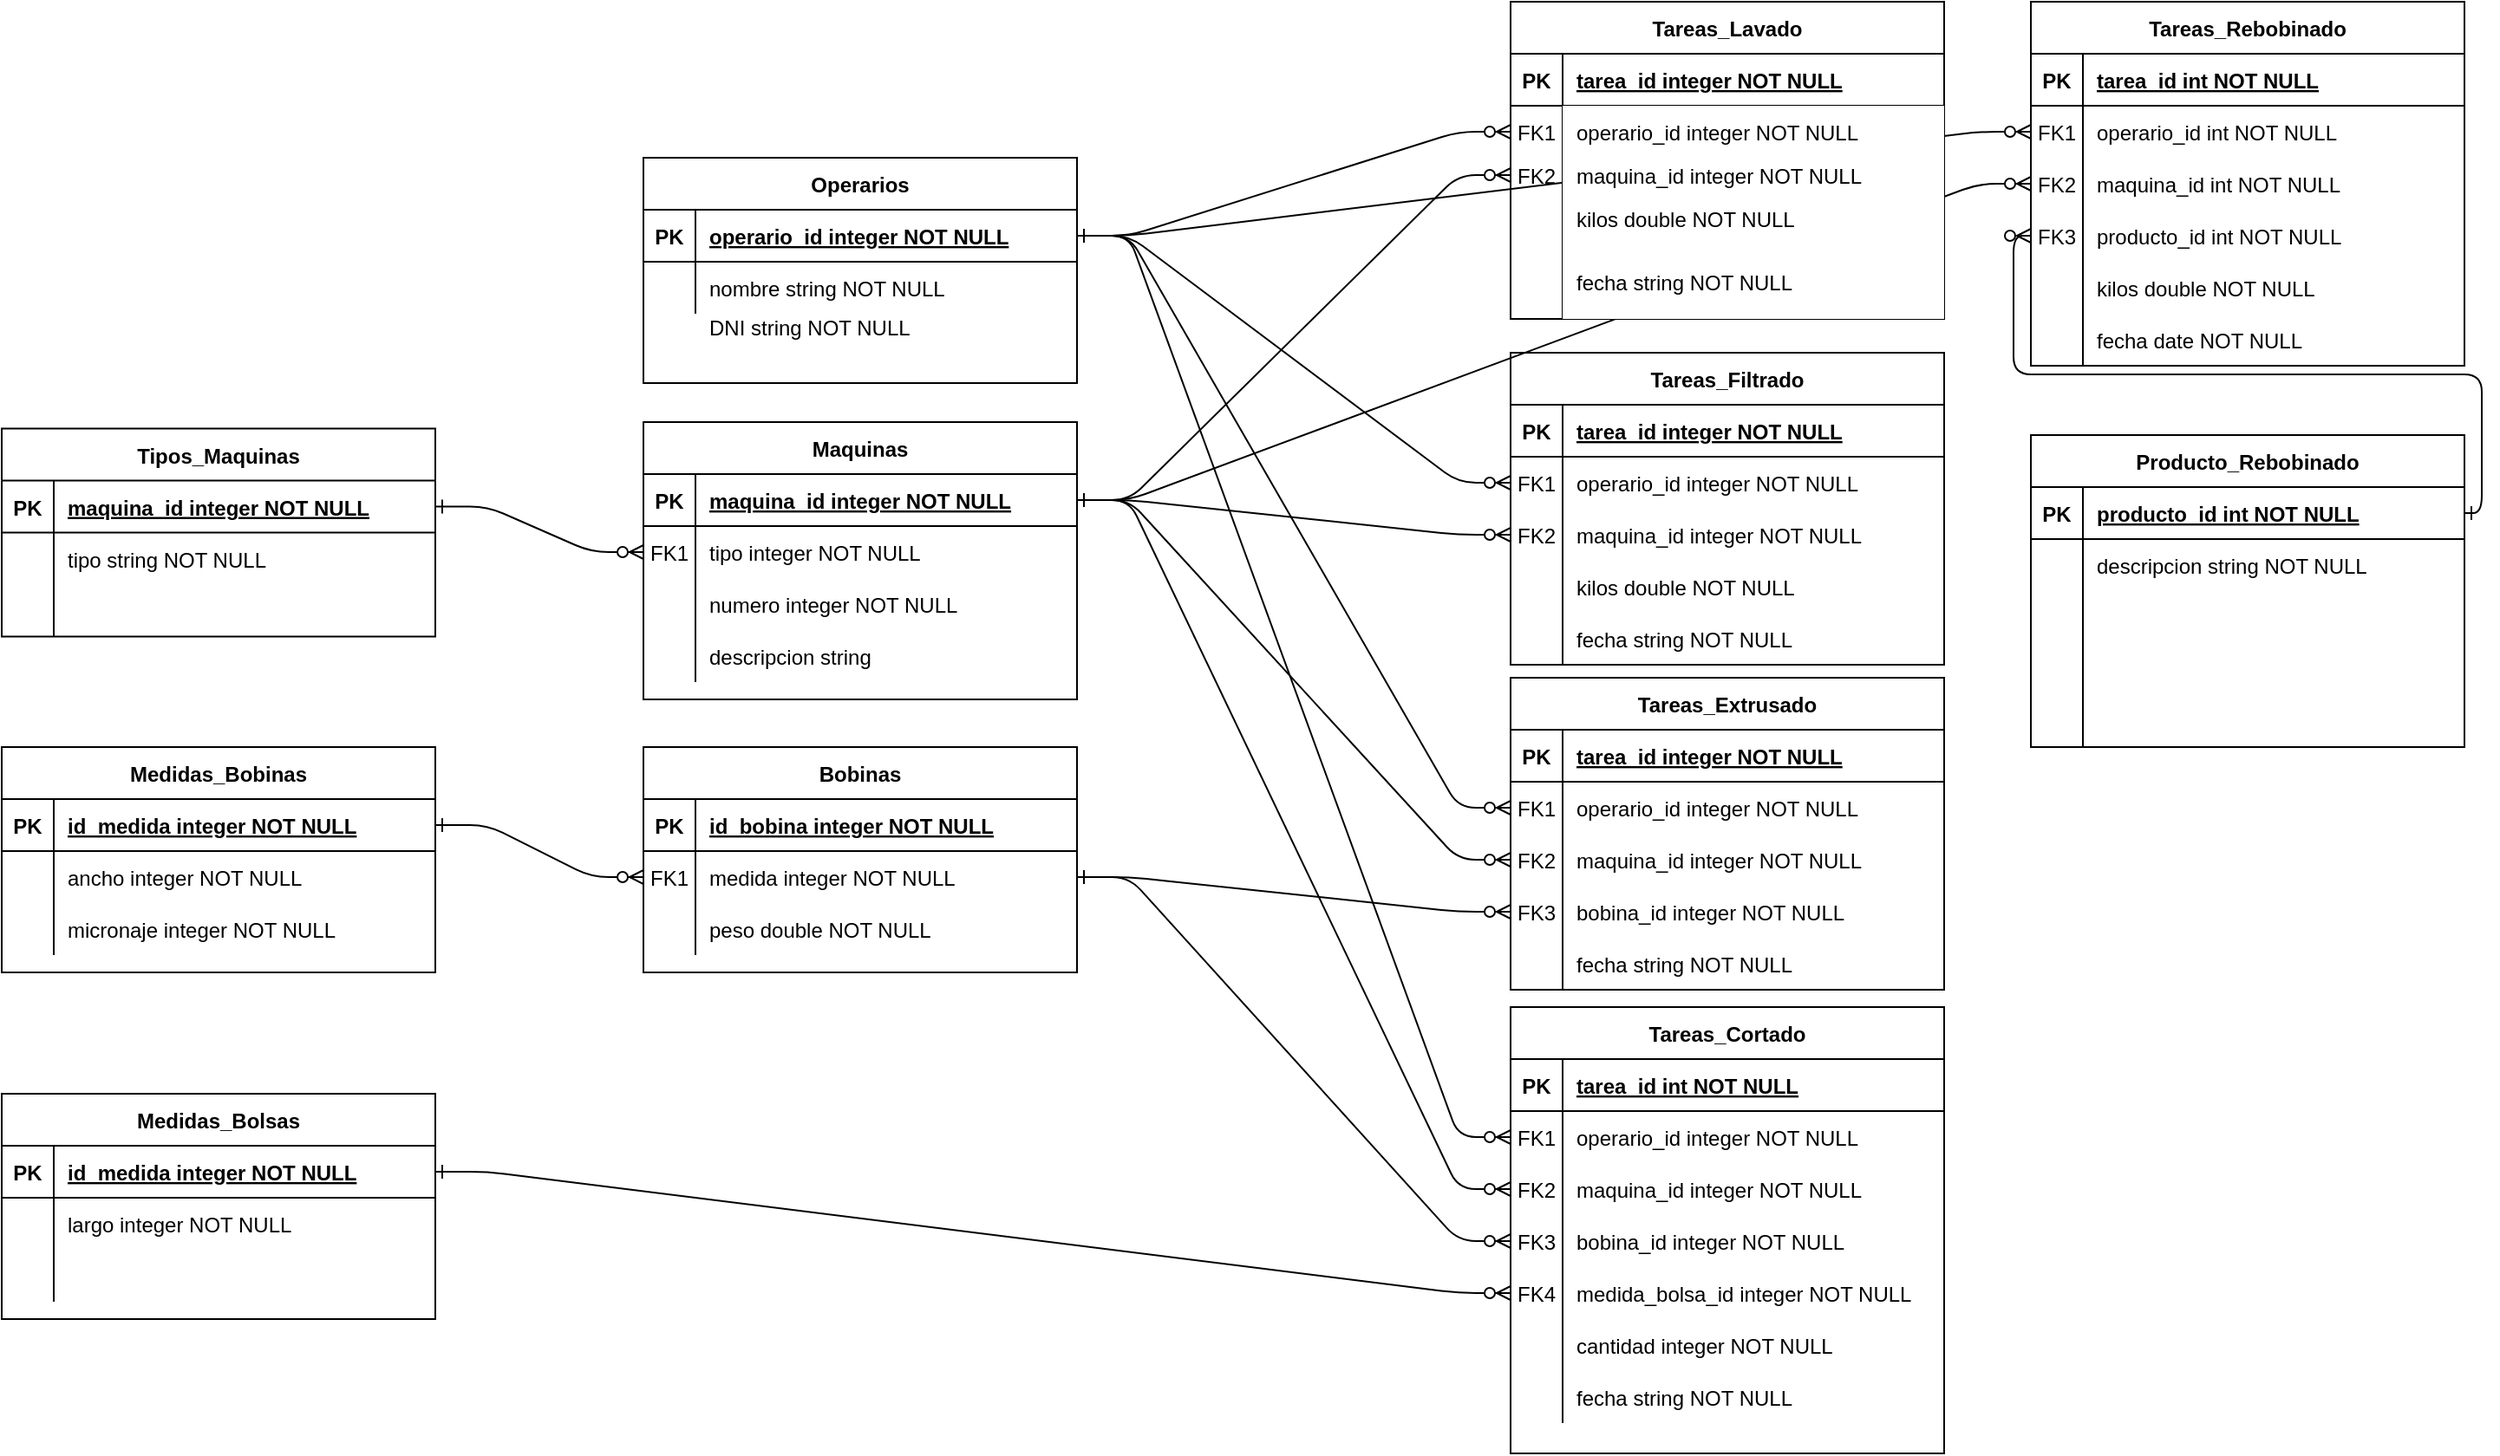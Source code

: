 <mxfile version="13.9.9" type="device"><diagram id="R2lEEEUBdFMjLlhIrx00" name="Page-1"><mxGraphModel dx="1422" dy="822" grid="1" gridSize="10" guides="1" tooltips="1" connect="1" arrows="1" fold="1" page="1" pageScale="1" pageWidth="1600" pageHeight="900" math="0" shadow="0" extFonts="Permanent Marker^https://fonts.googleapis.com/css?family=Permanent+Marker"><root><mxCell id="0"/><mxCell id="1" parent="0"/><mxCell id="C-vyLk0tnHw3VtMMgP7b-1" value="" style="edgeStyle=entityRelationEdgeStyle;endArrow=ERzeroToMany;startArrow=ERone;endFill=1;startFill=0;" parent="1" source="C-vyLk0tnHw3VtMMgP7b-24" target="C-vyLk0tnHw3VtMMgP7b-6" edge="1"><mxGeometry width="100" height="100" relative="1" as="geometry"><mxPoint x="340" y="720" as="sourcePoint"/><mxPoint x="440" y="620" as="targetPoint"/></mxGeometry></mxCell><mxCell id="C-vyLk0tnHw3VtMMgP7b-13" value="Maquinas" style="shape=table;startSize=30;container=1;collapsible=1;childLayout=tableLayout;fixedRows=1;rowLines=0;fontStyle=1;align=center;resizeLast=1;" parent="1" vertex="1"><mxGeometry x="450" y="252.5" width="250" height="160" as="geometry"/></mxCell><mxCell id="C-vyLk0tnHw3VtMMgP7b-14" value="" style="shape=partialRectangle;collapsible=0;dropTarget=0;pointerEvents=0;fillColor=none;points=[[0,0.5],[1,0.5]];portConstraint=eastwest;top=0;left=0;right=0;bottom=1;" parent="C-vyLk0tnHw3VtMMgP7b-13" vertex="1"><mxGeometry y="30" width="250" height="30" as="geometry"/></mxCell><mxCell id="C-vyLk0tnHw3VtMMgP7b-15" value="PK" style="shape=partialRectangle;overflow=hidden;connectable=0;fillColor=none;top=0;left=0;bottom=0;right=0;fontStyle=1;" parent="C-vyLk0tnHw3VtMMgP7b-14" vertex="1"><mxGeometry width="30" height="30" as="geometry"/></mxCell><mxCell id="C-vyLk0tnHw3VtMMgP7b-16" value="maquina_id integer NOT NULL " style="shape=partialRectangle;overflow=hidden;connectable=0;fillColor=none;top=0;left=0;bottom=0;right=0;align=left;spacingLeft=6;fontStyle=5;" parent="C-vyLk0tnHw3VtMMgP7b-14" vertex="1"><mxGeometry x="30" width="220" height="30" as="geometry"/></mxCell><mxCell id="C-vyLk0tnHw3VtMMgP7b-17" value="" style="shape=partialRectangle;collapsible=0;dropTarget=0;pointerEvents=0;fillColor=none;points=[[0,0.5],[1,0.5]];portConstraint=eastwest;top=0;left=0;right=0;bottom=0;" parent="C-vyLk0tnHw3VtMMgP7b-13" vertex="1"><mxGeometry y="60" width="250" height="30" as="geometry"/></mxCell><mxCell id="C-vyLk0tnHw3VtMMgP7b-18" value="FK1" style="shape=partialRectangle;overflow=hidden;connectable=0;fillColor=none;top=0;left=0;bottom=0;right=0;" parent="C-vyLk0tnHw3VtMMgP7b-17" vertex="1"><mxGeometry width="30" height="30" as="geometry"/></mxCell><mxCell id="C-vyLk0tnHw3VtMMgP7b-19" value="tipo integer NOT NULL" style="shape=partialRectangle;overflow=hidden;connectable=0;fillColor=none;top=0;left=0;bottom=0;right=0;align=left;spacingLeft=6;" parent="C-vyLk0tnHw3VtMMgP7b-17" vertex="1"><mxGeometry x="30" width="220" height="30" as="geometry"/></mxCell><mxCell id="C-vyLk0tnHw3VtMMgP7b-20" value="" style="shape=partialRectangle;collapsible=0;dropTarget=0;pointerEvents=0;fillColor=none;points=[[0,0.5],[1,0.5]];portConstraint=eastwest;top=0;left=0;right=0;bottom=0;" parent="C-vyLk0tnHw3VtMMgP7b-13" vertex="1"><mxGeometry y="90" width="250" height="30" as="geometry"/></mxCell><mxCell id="C-vyLk0tnHw3VtMMgP7b-21" value="" style="shape=partialRectangle;overflow=hidden;connectable=0;fillColor=none;top=0;left=0;bottom=0;right=0;" parent="C-vyLk0tnHw3VtMMgP7b-20" vertex="1"><mxGeometry width="30" height="30" as="geometry"/></mxCell><mxCell id="C-vyLk0tnHw3VtMMgP7b-22" value="numero integer NOT NULL" style="shape=partialRectangle;overflow=hidden;connectable=0;fillColor=none;top=0;left=0;bottom=0;right=0;align=left;spacingLeft=6;" parent="C-vyLk0tnHw3VtMMgP7b-20" vertex="1"><mxGeometry x="30" width="220" height="30" as="geometry"/></mxCell><mxCell id="eZQZ-SOLJuefaPGMu-Ui-1" style="shape=partialRectangle;collapsible=0;dropTarget=0;pointerEvents=0;fillColor=none;points=[[0,0.5],[1,0.5]];portConstraint=eastwest;top=0;left=0;right=0;bottom=0;" parent="C-vyLk0tnHw3VtMMgP7b-13" vertex="1"><mxGeometry y="120" width="250" height="30" as="geometry"/></mxCell><mxCell id="eZQZ-SOLJuefaPGMu-Ui-2" style="shape=partialRectangle;overflow=hidden;connectable=0;fillColor=none;top=0;left=0;bottom=0;right=0;" parent="eZQZ-SOLJuefaPGMu-Ui-1" vertex="1"><mxGeometry width="30" height="30" as="geometry"/></mxCell><mxCell id="eZQZ-SOLJuefaPGMu-Ui-3" value="descripcion string" style="shape=partialRectangle;overflow=hidden;connectable=0;fillColor=none;top=0;left=0;bottom=0;right=0;align=left;spacingLeft=6;" parent="eZQZ-SOLJuefaPGMu-Ui-1" vertex="1"><mxGeometry x="30" width="220" height="30" as="geometry"/></mxCell><mxCell id="C-vyLk0tnHw3VtMMgP7b-23" value="Operarios" style="shape=table;startSize=30;container=1;collapsible=1;childLayout=tableLayout;fixedRows=1;rowLines=0;fontStyle=1;align=center;resizeLast=1;" parent="1" vertex="1"><mxGeometry x="450" y="100" width="250" height="130" as="geometry"/></mxCell><mxCell id="C-vyLk0tnHw3VtMMgP7b-24" value="" style="shape=partialRectangle;collapsible=0;dropTarget=0;pointerEvents=0;fillColor=none;points=[[0,0.5],[1,0.5]];portConstraint=eastwest;top=0;left=0;right=0;bottom=1;" parent="C-vyLk0tnHw3VtMMgP7b-23" vertex="1"><mxGeometry y="30" width="250" height="30" as="geometry"/></mxCell><mxCell id="C-vyLk0tnHw3VtMMgP7b-25" value="PK" style="shape=partialRectangle;overflow=hidden;connectable=0;fillColor=none;top=0;left=0;bottom=0;right=0;fontStyle=1;" parent="C-vyLk0tnHw3VtMMgP7b-24" vertex="1"><mxGeometry width="30" height="30" as="geometry"/></mxCell><mxCell id="C-vyLk0tnHw3VtMMgP7b-26" value="operario_id integer NOT NULL " style="shape=partialRectangle;overflow=hidden;connectable=0;fillColor=none;top=0;left=0;bottom=0;right=0;align=left;spacingLeft=6;fontStyle=5;" parent="C-vyLk0tnHw3VtMMgP7b-24" vertex="1"><mxGeometry x="30" width="220" height="30" as="geometry"/></mxCell><mxCell id="C-vyLk0tnHw3VtMMgP7b-27" value="" style="shape=partialRectangle;collapsible=0;dropTarget=0;pointerEvents=0;fillColor=none;points=[[0,0.5],[1,0.5]];portConstraint=eastwest;top=0;left=0;right=0;bottom=0;" parent="C-vyLk0tnHw3VtMMgP7b-23" vertex="1"><mxGeometry y="60" width="250" height="30" as="geometry"/></mxCell><mxCell id="C-vyLk0tnHw3VtMMgP7b-28" value="" style="shape=partialRectangle;overflow=hidden;connectable=0;fillColor=none;top=0;left=0;bottom=0;right=0;" parent="C-vyLk0tnHw3VtMMgP7b-27" vertex="1"><mxGeometry width="30" height="30" as="geometry"/></mxCell><mxCell id="C-vyLk0tnHw3VtMMgP7b-29" value="nombre string NOT NULL" style="shape=partialRectangle;overflow=hidden;connectable=0;fillColor=none;top=0;left=0;bottom=0;right=0;align=left;spacingLeft=6;" parent="C-vyLk0tnHw3VtMMgP7b-27" vertex="1"><mxGeometry x="30" width="220" height="30" as="geometry"/></mxCell><mxCell id="uvEBsUGGcMLuZN8brOMa-1" value="" style="endArrow=ERzeroToMany;html=1;entryX=0;entryY=0.5;entryDx=0;entryDy=0;exitX=1;exitY=0.5;exitDx=0;exitDy=0;edgeStyle=entityRelationEdgeStyle;startArrow=ERone;startFill=0;endFill=1;" parent="1" source="C-vyLk0tnHw3VtMMgP7b-14" target="C-vyLk0tnHw3VtMMgP7b-9" edge="1"><mxGeometry width="50" height="50" relative="1" as="geometry"><mxPoint x="400" y="440" as="sourcePoint"/><mxPoint x="450" y="390" as="targetPoint"/></mxGeometry></mxCell><mxCell id="uvEBsUGGcMLuZN8brOMa-2" value="Bobinas" style="shape=table;startSize=30;container=1;collapsible=1;childLayout=tableLayout;fixedRows=1;rowLines=0;fontStyle=1;align=center;resizeLast=1;" parent="1" vertex="1"><mxGeometry x="450" y="440" width="250" height="130" as="geometry"/></mxCell><mxCell id="uvEBsUGGcMLuZN8brOMa-3" value="" style="shape=partialRectangle;collapsible=0;dropTarget=0;pointerEvents=0;fillColor=none;points=[[0,0.5],[1,0.5]];portConstraint=eastwest;top=0;left=0;right=0;bottom=1;" parent="uvEBsUGGcMLuZN8brOMa-2" vertex="1"><mxGeometry y="30" width="250" height="30" as="geometry"/></mxCell><mxCell id="uvEBsUGGcMLuZN8brOMa-4" value="PK" style="shape=partialRectangle;overflow=hidden;connectable=0;fillColor=none;top=0;left=0;bottom=0;right=0;fontStyle=1;" parent="uvEBsUGGcMLuZN8brOMa-3" vertex="1"><mxGeometry width="30" height="30" as="geometry"/></mxCell><mxCell id="uvEBsUGGcMLuZN8brOMa-5" value="id_bobina integer NOT NULL " style="shape=partialRectangle;overflow=hidden;connectable=0;fillColor=none;top=0;left=0;bottom=0;right=0;align=left;spacingLeft=6;fontStyle=5;" parent="uvEBsUGGcMLuZN8brOMa-3" vertex="1"><mxGeometry x="30" width="220" height="30" as="geometry"/></mxCell><mxCell id="uvEBsUGGcMLuZN8brOMa-6" value="" style="shape=partialRectangle;collapsible=0;dropTarget=0;pointerEvents=0;fillColor=none;points=[[0,0.5],[1,0.5]];portConstraint=eastwest;top=0;left=0;right=0;bottom=0;" parent="uvEBsUGGcMLuZN8brOMa-2" vertex="1"><mxGeometry y="60" width="250" height="30" as="geometry"/></mxCell><mxCell id="uvEBsUGGcMLuZN8brOMa-7" value="" style="shape=partialRectangle;overflow=hidden;connectable=0;fillColor=none;top=0;left=0;bottom=0;right=0;" parent="uvEBsUGGcMLuZN8brOMa-6" vertex="1"><mxGeometry width="30" height="30" as="geometry"/></mxCell><mxCell id="uvEBsUGGcMLuZN8brOMa-8" value="medida integer NOT NULL" style="shape=partialRectangle;overflow=hidden;connectable=0;fillColor=none;top=0;left=0;bottom=0;right=0;align=left;spacingLeft=6;" parent="uvEBsUGGcMLuZN8brOMa-6" vertex="1"><mxGeometry x="30" width="220" height="30" as="geometry"/></mxCell><mxCell id="uvEBsUGGcMLuZN8brOMa-9" value="" style="shape=partialRectangle;collapsible=0;dropTarget=0;pointerEvents=0;fillColor=none;points=[[0,0.5],[1,0.5]];portConstraint=eastwest;top=0;left=0;right=0;bottom=0;" parent="uvEBsUGGcMLuZN8brOMa-2" vertex="1"><mxGeometry y="90" width="250" height="30" as="geometry"/></mxCell><mxCell id="uvEBsUGGcMLuZN8brOMa-10" value="" style="shape=partialRectangle;overflow=hidden;connectable=0;fillColor=none;top=0;left=0;bottom=0;right=0;" parent="uvEBsUGGcMLuZN8brOMa-9" vertex="1"><mxGeometry width="30" height="30" as="geometry"/></mxCell><mxCell id="uvEBsUGGcMLuZN8brOMa-11" value="peso double NOT NULL" style="shape=partialRectangle;overflow=hidden;connectable=0;fillColor=none;top=0;left=0;bottom=0;right=0;align=left;spacingLeft=6;" parent="uvEBsUGGcMLuZN8brOMa-9" vertex="1"><mxGeometry x="30" width="220" height="30" as="geometry"/></mxCell><mxCell id="uvEBsUGGcMLuZN8brOMa-12" value="Medidas_Bobinas" style="shape=table;startSize=30;container=1;collapsible=1;childLayout=tableLayout;fixedRows=1;rowLines=0;fontStyle=1;align=center;resizeLast=1;" parent="1" vertex="1"><mxGeometry x="80" y="440" width="250" height="130" as="geometry"/></mxCell><mxCell id="uvEBsUGGcMLuZN8brOMa-13" value="" style="shape=partialRectangle;collapsible=0;dropTarget=0;pointerEvents=0;fillColor=none;points=[[0,0.5],[1,0.5]];portConstraint=eastwest;top=0;left=0;right=0;bottom=1;" parent="uvEBsUGGcMLuZN8brOMa-12" vertex="1"><mxGeometry y="30" width="250" height="30" as="geometry"/></mxCell><mxCell id="uvEBsUGGcMLuZN8brOMa-14" value="PK" style="shape=partialRectangle;overflow=hidden;connectable=0;fillColor=none;top=0;left=0;bottom=0;right=0;fontStyle=1;" parent="uvEBsUGGcMLuZN8brOMa-13" vertex="1"><mxGeometry width="30" height="30" as="geometry"/></mxCell><mxCell id="uvEBsUGGcMLuZN8brOMa-15" value="id_medida integer NOT NULL " style="shape=partialRectangle;overflow=hidden;connectable=0;fillColor=none;top=0;left=0;bottom=0;right=0;align=left;spacingLeft=6;fontStyle=5;" parent="uvEBsUGGcMLuZN8brOMa-13" vertex="1"><mxGeometry x="30" width="220" height="30" as="geometry"/></mxCell><mxCell id="uvEBsUGGcMLuZN8brOMa-16" value="" style="shape=partialRectangle;collapsible=0;dropTarget=0;pointerEvents=0;fillColor=none;points=[[0,0.5],[1,0.5]];portConstraint=eastwest;top=0;left=0;right=0;bottom=0;" parent="uvEBsUGGcMLuZN8brOMa-12" vertex="1"><mxGeometry y="60" width="250" height="30" as="geometry"/></mxCell><mxCell id="uvEBsUGGcMLuZN8brOMa-17" value="" style="shape=partialRectangle;overflow=hidden;connectable=0;fillColor=none;top=0;left=0;bottom=0;right=0;" parent="uvEBsUGGcMLuZN8brOMa-16" vertex="1"><mxGeometry width="30" height="30" as="geometry"/></mxCell><mxCell id="uvEBsUGGcMLuZN8brOMa-18" value="ancho integer NOT NULL" style="shape=partialRectangle;overflow=hidden;connectable=0;fillColor=none;top=0;left=0;bottom=0;right=0;align=left;spacingLeft=6;" parent="uvEBsUGGcMLuZN8brOMa-16" vertex="1"><mxGeometry x="30" width="220" height="30" as="geometry"/></mxCell><mxCell id="uvEBsUGGcMLuZN8brOMa-19" value="" style="shape=partialRectangle;collapsible=0;dropTarget=0;pointerEvents=0;fillColor=none;points=[[0,0.5],[1,0.5]];portConstraint=eastwest;top=0;left=0;right=0;bottom=0;" parent="uvEBsUGGcMLuZN8brOMa-12" vertex="1"><mxGeometry y="90" width="250" height="30" as="geometry"/></mxCell><mxCell id="uvEBsUGGcMLuZN8brOMa-20" value="" style="shape=partialRectangle;overflow=hidden;connectable=0;fillColor=none;top=0;left=0;bottom=0;right=0;" parent="uvEBsUGGcMLuZN8brOMa-19" vertex="1"><mxGeometry width="30" height="30" as="geometry"/></mxCell><mxCell id="uvEBsUGGcMLuZN8brOMa-21" value="micronaje integer NOT NULL" style="shape=partialRectangle;overflow=hidden;connectable=0;fillColor=none;top=0;left=0;bottom=0;right=0;align=left;spacingLeft=6;" parent="uvEBsUGGcMLuZN8brOMa-19" vertex="1"><mxGeometry x="30" width="220" height="30" as="geometry"/></mxCell><mxCell id="uvEBsUGGcMLuZN8brOMa-23" value="" style="shape=partialRectangle;overflow=hidden;connectable=0;fillColor=none;top=0;left=0;bottom=0;right=0;" parent="1" vertex="1"><mxGeometry x="950" y="152.5" width="30" height="30" as="geometry"/></mxCell><mxCell id="uvEBsUGGcMLuZN8brOMa-24" value="Tareas_Extrusado" style="shape=table;startSize=30;container=1;collapsible=1;childLayout=tableLayout;fixedRows=1;rowLines=0;fontStyle=1;align=center;resizeLast=1;" parent="1" vertex="1"><mxGeometry x="950" y="400" width="250" height="180" as="geometry"/></mxCell><mxCell id="uvEBsUGGcMLuZN8brOMa-25" value="" style="shape=partialRectangle;collapsible=0;dropTarget=0;pointerEvents=0;fillColor=none;points=[[0,0.5],[1,0.5]];portConstraint=eastwest;top=0;left=0;right=0;bottom=1;" parent="uvEBsUGGcMLuZN8brOMa-24" vertex="1"><mxGeometry y="30" width="250" height="30" as="geometry"/></mxCell><mxCell id="uvEBsUGGcMLuZN8brOMa-26" value="PK" style="shape=partialRectangle;overflow=hidden;connectable=0;fillColor=none;top=0;left=0;bottom=0;right=0;fontStyle=1;" parent="uvEBsUGGcMLuZN8brOMa-25" vertex="1"><mxGeometry width="30" height="30" as="geometry"/></mxCell><mxCell id="uvEBsUGGcMLuZN8brOMa-27" value="tarea_id integer NOT NULL " style="shape=partialRectangle;overflow=hidden;connectable=0;fillColor=none;top=0;left=0;bottom=0;right=0;align=left;spacingLeft=6;fontStyle=5;" parent="uvEBsUGGcMLuZN8brOMa-25" vertex="1"><mxGeometry x="30" width="220" height="30" as="geometry"/></mxCell><mxCell id="uvEBsUGGcMLuZN8brOMa-28" value="" style="shape=partialRectangle;collapsible=0;dropTarget=0;pointerEvents=0;fillColor=none;points=[[0,0.5],[1,0.5]];portConstraint=eastwest;top=0;left=0;right=0;bottom=0;" parent="uvEBsUGGcMLuZN8brOMa-24" vertex="1"><mxGeometry y="60" width="250" height="30" as="geometry"/></mxCell><mxCell id="uvEBsUGGcMLuZN8brOMa-29" value="FK1" style="shape=partialRectangle;overflow=hidden;connectable=0;fillColor=none;top=0;left=0;bottom=0;right=0;" parent="uvEBsUGGcMLuZN8brOMa-28" vertex="1"><mxGeometry width="30" height="30" as="geometry"/></mxCell><mxCell id="uvEBsUGGcMLuZN8brOMa-30" value="operario_id integer NOT NULL" style="shape=partialRectangle;overflow=hidden;connectable=0;fillColor=none;top=0;left=0;bottom=0;right=0;align=left;spacingLeft=6;" parent="uvEBsUGGcMLuZN8brOMa-28" vertex="1"><mxGeometry x="30" width="220" height="30" as="geometry"/></mxCell><mxCell id="uvEBsUGGcMLuZN8brOMa-31" value="" style="shape=partialRectangle;collapsible=0;dropTarget=0;pointerEvents=0;fillColor=none;points=[[0,0.5],[1,0.5]];portConstraint=eastwest;top=0;left=0;right=0;bottom=0;" parent="uvEBsUGGcMLuZN8brOMa-24" vertex="1"><mxGeometry y="90" width="250" height="30" as="geometry"/></mxCell><mxCell id="uvEBsUGGcMLuZN8brOMa-32" value="FK2" style="shape=partialRectangle;overflow=hidden;connectable=0;fillColor=none;top=0;left=0;bottom=0;right=0;" parent="uvEBsUGGcMLuZN8brOMa-31" vertex="1"><mxGeometry width="30" height="30" as="geometry"/></mxCell><mxCell id="uvEBsUGGcMLuZN8brOMa-33" value="maquina_id integer NOT NULL" style="shape=partialRectangle;overflow=hidden;connectable=0;fillColor=none;top=0;left=0;bottom=0;right=0;align=left;spacingLeft=6;" parent="uvEBsUGGcMLuZN8brOMa-31" vertex="1"><mxGeometry x="30" width="220" height="30" as="geometry"/></mxCell><mxCell id="b3NK0VGD6C8nm2a5YXST-26" style="shape=partialRectangle;collapsible=0;dropTarget=0;pointerEvents=0;fillColor=none;points=[[0,0.5],[1,0.5]];portConstraint=eastwest;top=0;left=0;right=0;bottom=0;" parent="uvEBsUGGcMLuZN8brOMa-24" vertex="1"><mxGeometry y="120" width="250" height="30" as="geometry"/></mxCell><mxCell id="b3NK0VGD6C8nm2a5YXST-27" value="FK3" style="shape=partialRectangle;overflow=hidden;connectable=0;fillColor=none;top=0;left=0;bottom=0;right=0;" parent="b3NK0VGD6C8nm2a5YXST-26" vertex="1"><mxGeometry width="30" height="30" as="geometry"/></mxCell><mxCell id="b3NK0VGD6C8nm2a5YXST-28" value="bobina_id integer NOT NULL" style="shape=partialRectangle;overflow=hidden;connectable=0;fillColor=none;top=0;left=0;bottom=0;right=0;align=left;spacingLeft=6;" parent="b3NK0VGD6C8nm2a5YXST-26" vertex="1"><mxGeometry x="30" width="220" height="30" as="geometry"/></mxCell><mxCell id="b3NK0VGD6C8nm2a5YXST-23" style="shape=partialRectangle;collapsible=0;dropTarget=0;pointerEvents=0;fillColor=none;points=[[0,0.5],[1,0.5]];portConstraint=eastwest;top=0;left=0;right=0;bottom=0;" parent="uvEBsUGGcMLuZN8brOMa-24" vertex="1"><mxGeometry y="150" width="250" height="30" as="geometry"/></mxCell><mxCell id="b3NK0VGD6C8nm2a5YXST-24" style="shape=partialRectangle;overflow=hidden;connectable=0;fillColor=none;top=0;left=0;bottom=0;right=0;" parent="b3NK0VGD6C8nm2a5YXST-23" vertex="1"><mxGeometry width="30" height="30" as="geometry"/></mxCell><mxCell id="b3NK0VGD6C8nm2a5YXST-25" value="fecha string NOT NULL" style="shape=partialRectangle;overflow=hidden;connectable=0;fillColor=none;top=0;left=0;bottom=0;right=0;align=left;spacingLeft=6;" parent="b3NK0VGD6C8nm2a5YXST-23" vertex="1"><mxGeometry x="30" width="220" height="30" as="geometry"/></mxCell><mxCell id="uvEBsUGGcMLuZN8brOMa-34" value="" style="edgeStyle=entityRelationEdgeStyle;endArrow=ERzeroToMany;startArrow=ERone;endFill=1;startFill=0;entryX=0;entryY=0.5;entryDx=0;entryDy=0;exitX=1;exitY=0.5;exitDx=0;exitDy=0;" parent="1" source="C-vyLk0tnHw3VtMMgP7b-24" target="uvEBsUGGcMLuZN8brOMa-28" edge="1"><mxGeometry width="100" height="100" relative="1" as="geometry"><mxPoint x="350" y="190" as="sourcePoint"/><mxPoint x="490" y="220" as="targetPoint"/></mxGeometry></mxCell><mxCell id="uvEBsUGGcMLuZN8brOMa-35" value="" style="endArrow=ERzeroToMany;html=1;entryX=0;entryY=0.5;entryDx=0;entryDy=0;exitX=1;exitY=0.5;exitDx=0;exitDy=0;edgeStyle=entityRelationEdgeStyle;startArrow=ERone;startFill=0;endFill=1;" parent="1" source="C-vyLk0tnHw3VtMMgP7b-14" target="uvEBsUGGcMLuZN8brOMa-31" edge="1"><mxGeometry width="50" height="50" relative="1" as="geometry"><mxPoint x="350" y="345" as="sourcePoint"/><mxPoint x="490" y="280" as="targetPoint"/></mxGeometry></mxCell><mxCell id="uvEBsUGGcMLuZN8brOMa-41" value="" style="endArrow=ERzeroToMany;html=1;exitX=1;exitY=0.5;exitDx=0;exitDy=0;edgeStyle=entityRelationEdgeStyle;startArrow=ERone;startFill=0;endFill=1;entryX=0;entryY=0.5;entryDx=0;entryDy=0;" parent="1" source="uvEBsUGGcMLuZN8brOMa-13" target="uvEBsUGGcMLuZN8brOMa-6" edge="1"><mxGeometry width="50" height="50" relative="1" as="geometry"><mxPoint x="355" y="630" as="sourcePoint"/><mxPoint x="480" y="500" as="targetPoint"/></mxGeometry></mxCell><mxCell id="uvEBsUGGcMLuZN8brOMa-42" value="Tareas_Cortado" style="shape=table;startSize=30;container=1;collapsible=1;childLayout=tableLayout;fixedRows=1;rowLines=0;fontStyle=1;align=center;resizeLast=1;" parent="1" vertex="1"><mxGeometry x="950" y="590" width="250" height="257.5" as="geometry"/></mxCell><mxCell id="uvEBsUGGcMLuZN8brOMa-43" value="" style="shape=partialRectangle;collapsible=0;dropTarget=0;pointerEvents=0;fillColor=none;points=[[0,0.5],[1,0.5]];portConstraint=eastwest;top=0;left=0;right=0;bottom=1;" parent="uvEBsUGGcMLuZN8brOMa-42" vertex="1"><mxGeometry y="30" width="250" height="30" as="geometry"/></mxCell><mxCell id="uvEBsUGGcMLuZN8brOMa-44" value="PK" style="shape=partialRectangle;overflow=hidden;connectable=0;fillColor=none;top=0;left=0;bottom=0;right=0;fontStyle=1;" parent="uvEBsUGGcMLuZN8brOMa-43" vertex="1"><mxGeometry width="30" height="30" as="geometry"/></mxCell><mxCell id="uvEBsUGGcMLuZN8brOMa-45" value="tarea_id int NOT NULL " style="shape=partialRectangle;overflow=hidden;connectable=0;fillColor=none;top=0;left=0;bottom=0;right=0;align=left;spacingLeft=6;fontStyle=5;" parent="uvEBsUGGcMLuZN8brOMa-43" vertex="1"><mxGeometry x="30" width="220" height="30" as="geometry"/></mxCell><mxCell id="uvEBsUGGcMLuZN8brOMa-46" value="" style="shape=partialRectangle;collapsible=0;dropTarget=0;pointerEvents=0;fillColor=none;points=[[0,0.5],[1,0.5]];portConstraint=eastwest;top=0;left=0;right=0;bottom=0;" parent="uvEBsUGGcMLuZN8brOMa-42" vertex="1"><mxGeometry y="60" width="250" height="30" as="geometry"/></mxCell><mxCell id="uvEBsUGGcMLuZN8brOMa-47" value="FK1" style="shape=partialRectangle;overflow=hidden;connectable=0;fillColor=none;top=0;left=0;bottom=0;right=0;" parent="uvEBsUGGcMLuZN8brOMa-46" vertex="1"><mxGeometry width="30" height="30" as="geometry"/></mxCell><mxCell id="uvEBsUGGcMLuZN8brOMa-48" value="operario_id integer NOT NULL" style="shape=partialRectangle;overflow=hidden;connectable=0;fillColor=none;top=0;left=0;bottom=0;right=0;align=left;spacingLeft=6;" parent="uvEBsUGGcMLuZN8brOMa-46" vertex="1"><mxGeometry x="30" width="220" height="30" as="geometry"/></mxCell><mxCell id="uvEBsUGGcMLuZN8brOMa-49" value="" style="shape=partialRectangle;collapsible=0;dropTarget=0;pointerEvents=0;fillColor=none;points=[[0,0.5],[1,0.5]];portConstraint=eastwest;top=0;left=0;right=0;bottom=0;" parent="uvEBsUGGcMLuZN8brOMa-42" vertex="1"><mxGeometry y="90" width="250" height="30" as="geometry"/></mxCell><mxCell id="uvEBsUGGcMLuZN8brOMa-50" value="FK2" style="shape=partialRectangle;overflow=hidden;connectable=0;fillColor=none;top=0;left=0;bottom=0;right=0;" parent="uvEBsUGGcMLuZN8brOMa-49" vertex="1"><mxGeometry width="30" height="30" as="geometry"/></mxCell><mxCell id="uvEBsUGGcMLuZN8brOMa-51" value="maquina_id integer NOT NULL" style="shape=partialRectangle;overflow=hidden;connectable=0;fillColor=none;top=0;left=0;bottom=0;right=0;align=left;spacingLeft=6;" parent="uvEBsUGGcMLuZN8brOMa-49" vertex="1"><mxGeometry x="30" width="220" height="30" as="geometry"/></mxCell><mxCell id="b3NK0VGD6C8nm2a5YXST-8" style="shape=partialRectangle;collapsible=0;dropTarget=0;pointerEvents=0;fillColor=none;points=[[0,0.5],[1,0.5]];portConstraint=eastwest;top=0;left=0;right=0;bottom=0;" parent="uvEBsUGGcMLuZN8brOMa-42" vertex="1"><mxGeometry y="120" width="250" height="30" as="geometry"/></mxCell><mxCell id="b3NK0VGD6C8nm2a5YXST-9" value="FK3" style="shape=partialRectangle;overflow=hidden;connectable=0;fillColor=none;top=0;left=0;bottom=0;right=0;" parent="b3NK0VGD6C8nm2a5YXST-8" vertex="1"><mxGeometry width="30" height="30" as="geometry"/></mxCell><mxCell id="b3NK0VGD6C8nm2a5YXST-10" value="bobina_id integer NOT NULL" style="shape=partialRectangle;overflow=hidden;connectable=0;fillColor=none;top=0;left=0;bottom=0;right=0;align=left;spacingLeft=6;" parent="b3NK0VGD6C8nm2a5YXST-8" vertex="1"><mxGeometry x="30" width="220" height="30" as="geometry"/></mxCell><mxCell id="b3NK0VGD6C8nm2a5YXST-11" style="shape=partialRectangle;collapsible=0;dropTarget=0;pointerEvents=0;fillColor=none;points=[[0,0.5],[1,0.5]];portConstraint=eastwest;top=0;left=0;right=0;bottom=0;" parent="uvEBsUGGcMLuZN8brOMa-42" vertex="1"><mxGeometry y="150" width="250" height="30" as="geometry"/></mxCell><mxCell id="b3NK0VGD6C8nm2a5YXST-12" value="FK4" style="shape=partialRectangle;overflow=hidden;connectable=0;fillColor=none;top=0;left=0;bottom=0;right=0;" parent="b3NK0VGD6C8nm2a5YXST-11" vertex="1"><mxGeometry width="30" height="30" as="geometry"/></mxCell><mxCell id="b3NK0VGD6C8nm2a5YXST-13" value="medida_bolsa_id integer NOT NULL" style="shape=partialRectangle;overflow=hidden;connectable=0;fillColor=none;top=0;left=0;bottom=0;right=0;align=left;spacingLeft=6;" parent="b3NK0VGD6C8nm2a5YXST-11" vertex="1"><mxGeometry x="30" width="220" height="30" as="geometry"/></mxCell><mxCell id="b3NK0VGD6C8nm2a5YXST-14" style="shape=partialRectangle;collapsible=0;dropTarget=0;pointerEvents=0;fillColor=none;points=[[0,0.5],[1,0.5]];portConstraint=eastwest;top=0;left=0;right=0;bottom=0;" parent="uvEBsUGGcMLuZN8brOMa-42" vertex="1"><mxGeometry y="180" width="250" height="30" as="geometry"/></mxCell><mxCell id="b3NK0VGD6C8nm2a5YXST-15" style="shape=partialRectangle;overflow=hidden;connectable=0;fillColor=none;top=0;left=0;bottom=0;right=0;" parent="b3NK0VGD6C8nm2a5YXST-14" vertex="1"><mxGeometry width="30" height="30" as="geometry"/></mxCell><mxCell id="b3NK0VGD6C8nm2a5YXST-16" value="cantidad integer NOT NULL" style="shape=partialRectangle;overflow=hidden;connectable=0;fillColor=none;top=0;left=0;bottom=0;right=0;align=left;spacingLeft=6;" parent="b3NK0VGD6C8nm2a5YXST-14" vertex="1"><mxGeometry x="30" width="220" height="30" as="geometry"/></mxCell><mxCell id="b3NK0VGD6C8nm2a5YXST-17" style="shape=partialRectangle;collapsible=0;dropTarget=0;pointerEvents=0;fillColor=none;points=[[0,0.5],[1,0.5]];portConstraint=eastwest;top=0;left=0;right=0;bottom=0;" parent="uvEBsUGGcMLuZN8brOMa-42" vertex="1"><mxGeometry y="210" width="250" height="30" as="geometry"/></mxCell><mxCell id="b3NK0VGD6C8nm2a5YXST-18" style="shape=partialRectangle;overflow=hidden;connectable=0;fillColor=none;top=0;left=0;bottom=0;right=0;" parent="b3NK0VGD6C8nm2a5YXST-17" vertex="1"><mxGeometry width="30" height="30" as="geometry"/></mxCell><mxCell id="b3NK0VGD6C8nm2a5YXST-19" value="fecha string NOT NULL" style="shape=partialRectangle;overflow=hidden;connectable=0;fillColor=none;top=0;left=0;bottom=0;right=0;align=left;spacingLeft=6;" parent="b3NK0VGD6C8nm2a5YXST-17" vertex="1"><mxGeometry x="30" width="220" height="30" as="geometry"/></mxCell><mxCell id="uvEBsUGGcMLuZN8brOMa-52" value="FK1" style="shape=partialRectangle;overflow=hidden;connectable=0;fillColor=none;top=0;left=0;bottom=0;right=0;" parent="1" vertex="1"><mxGeometry x="450" y="500" width="30" height="30" as="geometry"/></mxCell><mxCell id="uvEBsUGGcMLuZN8brOMa-53" value="" style="endArrow=ERzeroToMany;html=1;exitX=1;exitY=0.5;exitDx=0;exitDy=0;edgeStyle=entityRelationEdgeStyle;startArrow=ERone;startFill=0;endFill=1;entryX=0;entryY=0.5;entryDx=0;entryDy=0;" parent="1" source="uvEBsUGGcMLuZN8brOMa-6" target="b3NK0VGD6C8nm2a5YXST-26" edge="1"><mxGeometry width="50" height="50" relative="1" as="geometry"><mxPoint x="710" y="307.5" as="sourcePoint"/><mxPoint x="950" y="370" as="targetPoint"/></mxGeometry></mxCell><mxCell id="uvEBsUGGcMLuZN8brOMa-54" value="" style="edgeStyle=entityRelationEdgeStyle;endArrow=ERzeroToMany;startArrow=ERone;endFill=1;startFill=0;entryX=0;entryY=0.5;entryDx=0;entryDy=0;exitX=1;exitY=0.5;exitDx=0;exitDy=0;" parent="1" source="C-vyLk0tnHw3VtMMgP7b-24" target="uvEBsUGGcMLuZN8brOMa-46" edge="1"><mxGeometry width="100" height="100" relative="1" as="geometry"><mxPoint x="710" y="155" as="sourcePoint"/><mxPoint x="960" y="317.5" as="targetPoint"/></mxGeometry></mxCell><mxCell id="uvEBsUGGcMLuZN8brOMa-55" value="" style="endArrow=ERzeroToMany;html=1;entryX=0;entryY=0.5;entryDx=0;entryDy=0;exitX=1;exitY=0.5;exitDx=0;exitDy=0;edgeStyle=entityRelationEdgeStyle;startArrow=ERone;startFill=0;endFill=1;" parent="1" source="C-vyLk0tnHw3VtMMgP7b-14" target="uvEBsUGGcMLuZN8brOMa-49" edge="1"><mxGeometry width="50" height="50" relative="1" as="geometry"><mxPoint x="710" y="372.5" as="sourcePoint"/><mxPoint x="960" y="412.5" as="targetPoint"/></mxGeometry></mxCell><mxCell id="uvEBsUGGcMLuZN8brOMa-57" value="Tareas_Filtrado" style="shape=table;startSize=30;container=1;collapsible=1;childLayout=tableLayout;fixedRows=1;rowLines=0;fontStyle=1;align=center;resizeLast=1;" parent="1" vertex="1"><mxGeometry x="950" y="212.5" width="250" height="180" as="geometry"/></mxCell><mxCell id="uvEBsUGGcMLuZN8brOMa-58" value="" style="shape=partialRectangle;collapsible=0;dropTarget=0;pointerEvents=0;fillColor=none;points=[[0,0.5],[1,0.5]];portConstraint=eastwest;top=0;left=0;right=0;bottom=1;" parent="uvEBsUGGcMLuZN8brOMa-57" vertex="1"><mxGeometry y="30" width="250" height="30" as="geometry"/></mxCell><mxCell id="uvEBsUGGcMLuZN8brOMa-59" value="PK" style="shape=partialRectangle;overflow=hidden;connectable=0;fillColor=none;top=0;left=0;bottom=0;right=0;fontStyle=1;" parent="uvEBsUGGcMLuZN8brOMa-58" vertex="1"><mxGeometry width="30" height="30" as="geometry"/></mxCell><mxCell id="uvEBsUGGcMLuZN8brOMa-60" value="tarea_id integer NOT NULL " style="shape=partialRectangle;overflow=hidden;connectable=0;fillColor=none;top=0;left=0;bottom=0;right=0;align=left;spacingLeft=6;fontStyle=5;" parent="uvEBsUGGcMLuZN8brOMa-58" vertex="1"><mxGeometry x="30" width="220" height="30" as="geometry"/></mxCell><mxCell id="uvEBsUGGcMLuZN8brOMa-61" value="" style="shape=partialRectangle;collapsible=0;dropTarget=0;pointerEvents=0;fillColor=none;points=[[0,0.5],[1,0.5]];portConstraint=eastwest;top=0;left=0;right=0;bottom=0;" parent="uvEBsUGGcMLuZN8brOMa-57" vertex="1"><mxGeometry y="60" width="250" height="30" as="geometry"/></mxCell><mxCell id="uvEBsUGGcMLuZN8brOMa-62" value="FK1" style="shape=partialRectangle;overflow=hidden;connectable=0;fillColor=none;top=0;left=0;bottom=0;right=0;" parent="uvEBsUGGcMLuZN8brOMa-61" vertex="1"><mxGeometry width="30" height="30" as="geometry"/></mxCell><mxCell id="uvEBsUGGcMLuZN8brOMa-63" value="operario_id integer NOT NULL" style="shape=partialRectangle;overflow=hidden;connectable=0;fillColor=none;top=0;left=0;bottom=0;right=0;align=left;spacingLeft=6;" parent="uvEBsUGGcMLuZN8brOMa-61" vertex="1"><mxGeometry x="30" width="220" height="30" as="geometry"/></mxCell><mxCell id="uvEBsUGGcMLuZN8brOMa-64" value="" style="shape=partialRectangle;collapsible=0;dropTarget=0;pointerEvents=0;fillColor=none;points=[[0,0.5],[1,0.5]];portConstraint=eastwest;top=0;left=0;right=0;bottom=0;" parent="uvEBsUGGcMLuZN8brOMa-57" vertex="1"><mxGeometry y="90" width="250" height="30" as="geometry"/></mxCell><mxCell id="uvEBsUGGcMLuZN8brOMa-65" value="FK2" style="shape=partialRectangle;overflow=hidden;connectable=0;fillColor=none;top=0;left=0;bottom=0;right=0;" parent="uvEBsUGGcMLuZN8brOMa-64" vertex="1"><mxGeometry width="30" height="30" as="geometry"/></mxCell><mxCell id="uvEBsUGGcMLuZN8brOMa-66" value="maquina_id integer NOT NULL" style="shape=partialRectangle;overflow=hidden;connectable=0;fillColor=none;top=0;left=0;bottom=0;right=0;align=left;spacingLeft=6;" parent="uvEBsUGGcMLuZN8brOMa-64" vertex="1"><mxGeometry x="30" width="220" height="30" as="geometry"/></mxCell><mxCell id="b3NK0VGD6C8nm2a5YXST-1" style="shape=partialRectangle;collapsible=0;dropTarget=0;pointerEvents=0;fillColor=none;points=[[0,0.5],[1,0.5]];portConstraint=eastwest;top=0;left=0;right=0;bottom=0;" parent="uvEBsUGGcMLuZN8brOMa-57" vertex="1"><mxGeometry y="120" width="250" height="30" as="geometry"/></mxCell><mxCell id="b3NK0VGD6C8nm2a5YXST-2" style="shape=partialRectangle;overflow=hidden;connectable=0;fillColor=none;top=0;left=0;bottom=0;right=0;" parent="b3NK0VGD6C8nm2a5YXST-1" vertex="1"><mxGeometry width="30" height="30" as="geometry"/></mxCell><mxCell id="b3NK0VGD6C8nm2a5YXST-3" value="kilos double NOT NULL" style="shape=partialRectangle;overflow=hidden;connectable=0;fillColor=none;top=0;left=0;bottom=0;right=0;align=left;spacingLeft=6;" parent="b3NK0VGD6C8nm2a5YXST-1" vertex="1"><mxGeometry x="30" width="220" height="30" as="geometry"/></mxCell><mxCell id="b3NK0VGD6C8nm2a5YXST-4" style="shape=partialRectangle;collapsible=0;dropTarget=0;pointerEvents=0;fillColor=none;points=[[0,0.5],[1,0.5]];portConstraint=eastwest;top=0;left=0;right=0;bottom=0;" parent="uvEBsUGGcMLuZN8brOMa-57" vertex="1"><mxGeometry y="150" width="250" height="30" as="geometry"/></mxCell><mxCell id="b3NK0VGD6C8nm2a5YXST-5" style="shape=partialRectangle;overflow=hidden;connectable=0;fillColor=none;top=0;left=0;bottom=0;right=0;" parent="b3NK0VGD6C8nm2a5YXST-4" vertex="1"><mxGeometry width="30" height="30" as="geometry"/></mxCell><mxCell id="b3NK0VGD6C8nm2a5YXST-6" value="fecha string NOT NULL" style="shape=partialRectangle;overflow=hidden;connectable=0;fillColor=none;top=0;left=0;bottom=0;right=0;align=left;spacingLeft=6;" parent="b3NK0VGD6C8nm2a5YXST-4" vertex="1"><mxGeometry x="30" width="220" height="30" as="geometry"/></mxCell><mxCell id="uvEBsUGGcMLuZN8brOMa-69" value="" style="edgeStyle=entityRelationEdgeStyle;endArrow=ERzeroToMany;startArrow=ERone;endFill=1;startFill=0;entryX=0;entryY=0.5;entryDx=0;entryDy=0;exitX=1;exitY=0.5;exitDx=0;exitDy=0;" parent="1" source="C-vyLk0tnHw3VtMMgP7b-24" target="uvEBsUGGcMLuZN8brOMa-61" edge="1"><mxGeometry width="100" height="100" relative="1" as="geometry"><mxPoint x="710" y="155" as="sourcePoint"/><mxPoint x="960" y="507.5" as="targetPoint"/></mxGeometry></mxCell><mxCell id="uvEBsUGGcMLuZN8brOMa-70" value="" style="endArrow=ERzeroToMany;html=1;entryX=0;entryY=0.5;entryDx=0;entryDy=0;exitX=1;exitY=0.5;exitDx=0;exitDy=0;edgeStyle=entityRelationEdgeStyle;startArrow=ERone;startFill=0;endFill=1;" parent="1" source="C-vyLk0tnHw3VtMMgP7b-14" target="uvEBsUGGcMLuZN8brOMa-64" edge="1"><mxGeometry width="50" height="50" relative="1" as="geometry"><mxPoint x="710" y="307.5" as="sourcePoint"/><mxPoint x="960" y="537.5" as="targetPoint"/></mxGeometry></mxCell><mxCell id="ARkuSz5utbfx2CUK729T-1" value="Medidas_Bolsas" style="shape=table;startSize=30;container=1;collapsible=1;childLayout=tableLayout;fixedRows=1;rowLines=0;fontStyle=1;align=center;resizeLast=1;" parent="1" vertex="1"><mxGeometry x="80" y="640" width="250" height="130" as="geometry"/></mxCell><mxCell id="ARkuSz5utbfx2CUK729T-2" value="" style="shape=partialRectangle;collapsible=0;dropTarget=0;pointerEvents=0;fillColor=none;points=[[0,0.5],[1,0.5]];portConstraint=eastwest;top=0;left=0;right=0;bottom=1;" parent="ARkuSz5utbfx2CUK729T-1" vertex="1"><mxGeometry y="30" width="250" height="30" as="geometry"/></mxCell><mxCell id="ARkuSz5utbfx2CUK729T-3" value="PK" style="shape=partialRectangle;overflow=hidden;connectable=0;fillColor=none;top=0;left=0;bottom=0;right=0;fontStyle=1;" parent="ARkuSz5utbfx2CUK729T-2" vertex="1"><mxGeometry width="30" height="30" as="geometry"/></mxCell><mxCell id="ARkuSz5utbfx2CUK729T-4" value="id_medida integer NOT NULL " style="shape=partialRectangle;overflow=hidden;connectable=0;fillColor=none;top=0;left=0;bottom=0;right=0;align=left;spacingLeft=6;fontStyle=5;" parent="ARkuSz5utbfx2CUK729T-2" vertex="1"><mxGeometry x="30" width="220" height="30" as="geometry"/></mxCell><mxCell id="ARkuSz5utbfx2CUK729T-5" value="" style="shape=partialRectangle;collapsible=0;dropTarget=0;pointerEvents=0;fillColor=none;points=[[0,0.5],[1,0.5]];portConstraint=eastwest;top=0;left=0;right=0;bottom=0;" parent="ARkuSz5utbfx2CUK729T-1" vertex="1"><mxGeometry y="60" width="250" height="30" as="geometry"/></mxCell><mxCell id="ARkuSz5utbfx2CUK729T-6" value="" style="shape=partialRectangle;overflow=hidden;connectable=0;fillColor=none;top=0;left=0;bottom=0;right=0;" parent="ARkuSz5utbfx2CUK729T-5" vertex="1"><mxGeometry width="30" height="30" as="geometry"/></mxCell><mxCell id="ARkuSz5utbfx2CUK729T-7" value="largo integer NOT NULL" style="shape=partialRectangle;overflow=hidden;connectable=0;fillColor=none;top=0;left=0;bottom=0;right=0;align=left;spacingLeft=6;" parent="ARkuSz5utbfx2CUK729T-5" vertex="1"><mxGeometry x="30" width="220" height="30" as="geometry"/></mxCell><mxCell id="ARkuSz5utbfx2CUK729T-8" value="" style="shape=partialRectangle;collapsible=0;dropTarget=0;pointerEvents=0;fillColor=none;points=[[0,0.5],[1,0.5]];portConstraint=eastwest;top=0;left=0;right=0;bottom=0;" parent="ARkuSz5utbfx2CUK729T-1" vertex="1"><mxGeometry y="90" width="250" height="30" as="geometry"/></mxCell><mxCell id="ARkuSz5utbfx2CUK729T-9" value="" style="shape=partialRectangle;overflow=hidden;connectable=0;fillColor=none;top=0;left=0;bottom=0;right=0;" parent="ARkuSz5utbfx2CUK729T-8" vertex="1"><mxGeometry width="30" height="30" as="geometry"/></mxCell><mxCell id="ARkuSz5utbfx2CUK729T-10" value="" style="shape=partialRectangle;overflow=hidden;connectable=0;fillColor=none;top=0;left=0;bottom=0;right=0;align=left;spacingLeft=6;" parent="ARkuSz5utbfx2CUK729T-8" vertex="1"><mxGeometry x="30" width="220" height="30" as="geometry"/></mxCell><mxCell id="ARkuSz5utbfx2CUK729T-13" value="" style="endArrow=ERzeroToMany;html=1;exitX=1;exitY=0.5;exitDx=0;exitDy=0;edgeStyle=entityRelationEdgeStyle;startArrow=ERone;startFill=0;endFill=1;entryX=0;entryY=0.5;entryDx=0;entryDy=0;" parent="1" source="uvEBsUGGcMLuZN8brOMa-6" target="b3NK0VGD6C8nm2a5YXST-8" edge="1"><mxGeometry width="50" height="50" relative="1" as="geometry"><mxPoint x="710" y="525" as="sourcePoint"/><mxPoint x="950" y="560" as="targetPoint"/></mxGeometry></mxCell><mxCell id="ARkuSz5utbfx2CUK729T-15" value="" style="endArrow=ERzeroToMany;html=1;exitX=1;exitY=0.5;exitDx=0;exitDy=0;edgeStyle=entityRelationEdgeStyle;startArrow=ERone;startFill=0;endFill=1;entryX=0;entryY=0.5;entryDx=0;entryDy=0;" parent="1" source="ARkuSz5utbfx2CUK729T-2" target="b3NK0VGD6C8nm2a5YXST-11" edge="1"><mxGeometry width="50" height="50" relative="1" as="geometry"><mxPoint x="710" y="525" as="sourcePoint"/><mxPoint x="950" y="590" as="targetPoint"/></mxGeometry></mxCell><mxCell id="ARkuSz5utbfx2CUK729T-26" value="Tareas_Rebobinado" style="shape=table;startSize=30;container=1;collapsible=1;childLayout=tableLayout;fixedRows=1;rowLines=0;fontStyle=1;align=center;resizeLast=1;" parent="1" vertex="1"><mxGeometry x="1250" y="10" width="250" height="210" as="geometry"/></mxCell><mxCell id="ARkuSz5utbfx2CUK729T-27" value="" style="shape=partialRectangle;collapsible=0;dropTarget=0;pointerEvents=0;fillColor=none;points=[[0,0.5],[1,0.5]];portConstraint=eastwest;top=0;left=0;right=0;bottom=1;" parent="ARkuSz5utbfx2CUK729T-26" vertex="1"><mxGeometry y="30" width="250" height="30" as="geometry"/></mxCell><mxCell id="ARkuSz5utbfx2CUK729T-28" value="PK" style="shape=partialRectangle;overflow=hidden;connectable=0;fillColor=none;top=0;left=0;bottom=0;right=0;fontStyle=1;" parent="ARkuSz5utbfx2CUK729T-27" vertex="1"><mxGeometry width="30" height="30" as="geometry"/></mxCell><mxCell id="ARkuSz5utbfx2CUK729T-29" value="tarea_id int NOT NULL " style="shape=partialRectangle;overflow=hidden;connectable=0;fillColor=none;top=0;left=0;bottom=0;right=0;align=left;spacingLeft=6;fontStyle=5;" parent="ARkuSz5utbfx2CUK729T-27" vertex="1"><mxGeometry x="30" width="220" height="30" as="geometry"/></mxCell><mxCell id="ARkuSz5utbfx2CUK729T-30" value="" style="shape=partialRectangle;collapsible=0;dropTarget=0;pointerEvents=0;fillColor=none;points=[[0,0.5],[1,0.5]];portConstraint=eastwest;top=0;left=0;right=0;bottom=0;" parent="ARkuSz5utbfx2CUK729T-26" vertex="1"><mxGeometry y="60" width="250" height="30" as="geometry"/></mxCell><mxCell id="ARkuSz5utbfx2CUK729T-31" value="FK1" style="shape=partialRectangle;overflow=hidden;connectable=0;fillColor=none;top=0;left=0;bottom=0;right=0;" parent="ARkuSz5utbfx2CUK729T-30" vertex="1"><mxGeometry width="30" height="30" as="geometry"/></mxCell><mxCell id="ARkuSz5utbfx2CUK729T-32" value="operario_id int NOT NULL" style="shape=partialRectangle;overflow=hidden;connectable=0;fillColor=none;top=0;left=0;bottom=0;right=0;align=left;spacingLeft=6;" parent="ARkuSz5utbfx2CUK729T-30" vertex="1"><mxGeometry x="30" width="220" height="30" as="geometry"/></mxCell><mxCell id="ARkuSz5utbfx2CUK729T-33" value="" style="shape=partialRectangle;collapsible=0;dropTarget=0;pointerEvents=0;fillColor=none;points=[[0,0.5],[1,0.5]];portConstraint=eastwest;top=0;left=0;right=0;bottom=0;" parent="ARkuSz5utbfx2CUK729T-26" vertex="1"><mxGeometry y="90" width="250" height="30" as="geometry"/></mxCell><mxCell id="ARkuSz5utbfx2CUK729T-34" value="FK2" style="shape=partialRectangle;overflow=hidden;connectable=0;fillColor=none;top=0;left=0;bottom=0;right=0;" parent="ARkuSz5utbfx2CUK729T-33" vertex="1"><mxGeometry width="30" height="30" as="geometry"/></mxCell><mxCell id="ARkuSz5utbfx2CUK729T-35" value="maquina_id int NOT NULL" style="shape=partialRectangle;overflow=hidden;connectable=0;fillColor=none;top=0;left=0;bottom=0;right=0;align=left;spacingLeft=6;" parent="ARkuSz5utbfx2CUK729T-33" vertex="1"><mxGeometry x="30" width="220" height="30" as="geometry"/></mxCell><mxCell id="b3NK0VGD6C8nm2a5YXST-32" style="shape=partialRectangle;collapsible=0;dropTarget=0;pointerEvents=0;fillColor=none;points=[[0,0.5],[1,0.5]];portConstraint=eastwest;top=0;left=0;right=0;bottom=0;" parent="ARkuSz5utbfx2CUK729T-26" vertex="1"><mxGeometry y="120" width="250" height="30" as="geometry"/></mxCell><mxCell id="b3NK0VGD6C8nm2a5YXST-33" value="FK3" style="shape=partialRectangle;overflow=hidden;connectable=0;fillColor=none;top=0;left=0;bottom=0;right=0;" parent="b3NK0VGD6C8nm2a5YXST-32" vertex="1"><mxGeometry width="30" height="30" as="geometry"/></mxCell><mxCell id="b3NK0VGD6C8nm2a5YXST-34" value="producto_id int NOT NULL" style="shape=partialRectangle;overflow=hidden;connectable=0;fillColor=none;top=0;left=0;bottom=0;right=0;align=left;spacingLeft=6;" parent="b3NK0VGD6C8nm2a5YXST-32" vertex="1"><mxGeometry x="30" width="220" height="30" as="geometry"/></mxCell><mxCell id="rOcBFrtgopkQfqP309A6-1" style="shape=partialRectangle;collapsible=0;dropTarget=0;pointerEvents=0;fillColor=none;points=[[0,0.5],[1,0.5]];portConstraint=eastwest;top=0;left=0;right=0;bottom=0;" vertex="1" parent="ARkuSz5utbfx2CUK729T-26"><mxGeometry y="150" width="250" height="30" as="geometry"/></mxCell><mxCell id="rOcBFrtgopkQfqP309A6-2" style="shape=partialRectangle;overflow=hidden;connectable=0;fillColor=none;top=0;left=0;bottom=0;right=0;" vertex="1" parent="rOcBFrtgopkQfqP309A6-1"><mxGeometry width="30" height="30" as="geometry"/></mxCell><mxCell id="rOcBFrtgopkQfqP309A6-3" value="kilos double NOT NULL" style="shape=partialRectangle;overflow=hidden;connectable=0;fillColor=none;top=0;left=0;bottom=0;right=0;align=left;spacingLeft=6;" vertex="1" parent="rOcBFrtgopkQfqP309A6-1"><mxGeometry x="30" width="220" height="30" as="geometry"/></mxCell><mxCell id="b3NK0VGD6C8nm2a5YXST-29" style="shape=partialRectangle;collapsible=0;dropTarget=0;pointerEvents=0;fillColor=none;points=[[0,0.5],[1,0.5]];portConstraint=eastwest;top=0;left=0;right=0;bottom=0;" parent="ARkuSz5utbfx2CUK729T-26" vertex="1"><mxGeometry y="180" width="250" height="30" as="geometry"/></mxCell><mxCell id="b3NK0VGD6C8nm2a5YXST-30" style="shape=partialRectangle;overflow=hidden;connectable=0;fillColor=none;top=0;left=0;bottom=0;right=0;" parent="b3NK0VGD6C8nm2a5YXST-29" vertex="1"><mxGeometry width="30" height="30" as="geometry"/></mxCell><mxCell id="b3NK0VGD6C8nm2a5YXST-31" value="fecha date NOT NULL" style="shape=partialRectangle;overflow=hidden;connectable=0;fillColor=none;top=0;left=0;bottom=0;right=0;align=left;spacingLeft=6;" parent="b3NK0VGD6C8nm2a5YXST-29" vertex="1"><mxGeometry x="30" width="220" height="30" as="geometry"/></mxCell><mxCell id="ARkuSz5utbfx2CUK729T-38" value="" style="endArrow=ERzeroToMany;html=1;entryX=0;entryY=0.5;entryDx=0;entryDy=0;exitX=1;exitY=0.5;exitDx=0;exitDy=0;startArrow=ERone;startFill=0;endFill=1;edgeStyle=entityRelationEdgeStyle;" parent="1" source="C-vyLk0tnHw3VtMMgP7b-14" target="ARkuSz5utbfx2CUK729T-33" edge="1"><mxGeometry width="50" height="50" relative="1" as="geometry"><mxPoint x="710" y="307.5" as="sourcePoint"/><mxPoint x="960" y="805" as="targetPoint"/></mxGeometry></mxCell><mxCell id="ARkuSz5utbfx2CUK729T-39" value="" style="edgeStyle=entityRelationEdgeStyle;endArrow=ERzeroToMany;startArrow=ERone;endFill=1;startFill=0;exitX=1;exitY=0.5;exitDx=0;exitDy=0;entryX=0;entryY=0.5;entryDx=0;entryDy=0;" parent="1" source="C-vyLk0tnHw3VtMMgP7b-24" target="ARkuSz5utbfx2CUK729T-30" edge="1"><mxGeometry width="100" height="100" relative="1" as="geometry"><mxPoint x="710" y="155" as="sourcePoint"/><mxPoint x="960" y="122.5" as="targetPoint"/></mxGeometry></mxCell><mxCell id="ARkuSz5utbfx2CUK729T-41" value="DNI string NOT NULL" style="shape=partialRectangle;overflow=hidden;connectable=0;fillColor=none;top=0;left=0;bottom=0;right=0;align=left;spacingLeft=6;" parent="1" vertex="1"><mxGeometry x="480" y="182.5" width="220" height="30" as="geometry"/></mxCell><mxCell id="ARkuSz5utbfx2CUK729T-47" value="Tipos_Maquinas" style="shape=table;startSize=30;container=1;collapsible=1;childLayout=tableLayout;fixedRows=1;rowLines=0;fontStyle=1;align=center;resizeLast=1;" parent="1" vertex="1"><mxGeometry x="80" y="256.25" width="250" height="120" as="geometry"/></mxCell><mxCell id="ARkuSz5utbfx2CUK729T-48" value="" style="shape=partialRectangle;collapsible=0;dropTarget=0;pointerEvents=0;fillColor=none;points=[[0,0.5],[1,0.5]];portConstraint=eastwest;top=0;left=0;right=0;bottom=1;" parent="ARkuSz5utbfx2CUK729T-47" vertex="1"><mxGeometry y="30" width="250" height="30" as="geometry"/></mxCell><mxCell id="ARkuSz5utbfx2CUK729T-49" value="PK" style="shape=partialRectangle;overflow=hidden;connectable=0;fillColor=none;top=0;left=0;bottom=0;right=0;fontStyle=1;" parent="ARkuSz5utbfx2CUK729T-48" vertex="1"><mxGeometry width="30" height="30" as="geometry"/></mxCell><mxCell id="ARkuSz5utbfx2CUK729T-50" value="maquina_id integer NOT NULL " style="shape=partialRectangle;overflow=hidden;connectable=0;fillColor=none;top=0;left=0;bottom=0;right=0;align=left;spacingLeft=6;fontStyle=5;" parent="ARkuSz5utbfx2CUK729T-48" vertex="1"><mxGeometry x="30" width="220" height="30" as="geometry"/></mxCell><mxCell id="ARkuSz5utbfx2CUK729T-51" value="" style="shape=partialRectangle;collapsible=0;dropTarget=0;pointerEvents=0;fillColor=none;points=[[0,0.5],[1,0.5]];portConstraint=eastwest;top=0;left=0;right=0;bottom=0;" parent="ARkuSz5utbfx2CUK729T-47" vertex="1"><mxGeometry y="60" width="250" height="30" as="geometry"/></mxCell><mxCell id="ARkuSz5utbfx2CUK729T-52" value="" style="shape=partialRectangle;overflow=hidden;connectable=0;fillColor=none;top=0;left=0;bottom=0;right=0;" parent="ARkuSz5utbfx2CUK729T-51" vertex="1"><mxGeometry width="30" height="30" as="geometry"/></mxCell><mxCell id="ARkuSz5utbfx2CUK729T-53" value="tipo string NOT NULL" style="shape=partialRectangle;overflow=hidden;connectable=0;fillColor=none;top=0;left=0;bottom=0;right=0;align=left;spacingLeft=6;" parent="ARkuSz5utbfx2CUK729T-51" vertex="1"><mxGeometry x="30" width="220" height="30" as="geometry"/></mxCell><mxCell id="ARkuSz5utbfx2CUK729T-54" value="" style="shape=partialRectangle;collapsible=0;dropTarget=0;pointerEvents=0;fillColor=none;points=[[0,0.5],[1,0.5]];portConstraint=eastwest;top=0;left=0;right=0;bottom=0;" parent="ARkuSz5utbfx2CUK729T-47" vertex="1"><mxGeometry y="90" width="250" height="30" as="geometry"/></mxCell><mxCell id="ARkuSz5utbfx2CUK729T-55" value="" style="shape=partialRectangle;overflow=hidden;connectable=0;fillColor=none;top=0;left=0;bottom=0;right=0;" parent="ARkuSz5utbfx2CUK729T-54" vertex="1"><mxGeometry width="30" height="30" as="geometry"/></mxCell><mxCell id="ARkuSz5utbfx2CUK729T-56" value="" style="shape=partialRectangle;overflow=hidden;connectable=0;fillColor=none;top=0;left=0;bottom=0;right=0;align=left;spacingLeft=6;" parent="ARkuSz5utbfx2CUK729T-54" vertex="1"><mxGeometry x="30" width="220" height="30" as="geometry"/></mxCell><mxCell id="ARkuSz5utbfx2CUK729T-57" value="" style="endArrow=ERzeroToMany;html=1;exitX=1;exitY=0.5;exitDx=0;exitDy=0;edgeStyle=entityRelationEdgeStyle;startArrow=ERone;startFill=0;endFill=1;entryX=0;entryY=0.5;entryDx=0;entryDy=0;" parent="1" source="ARkuSz5utbfx2CUK729T-48" target="C-vyLk0tnHw3VtMMgP7b-17" edge="1"><mxGeometry width="50" height="50" relative="1" as="geometry"><mxPoint x="350" y="392.5" as="sourcePoint"/><mxPoint x="460" y="422.5" as="targetPoint"/></mxGeometry></mxCell><mxCell id="C-vyLk0tnHw3VtMMgP7b-2" value="Tareas_Lavado" style="shape=table;startSize=30;container=1;collapsible=1;childLayout=tableLayout;fixedRows=1;rowLines=0;fontStyle=1;align=center;resizeLast=1;fillColor=none;" parent="1" vertex="1"><mxGeometry x="950" y="10" width="250" height="183" as="geometry"/></mxCell><mxCell id="C-vyLk0tnHw3VtMMgP7b-3" value="" style="shape=partialRectangle;collapsible=0;dropTarget=0;pointerEvents=0;fillColor=none;points=[[0,0.5],[1,0.5]];portConstraint=eastwest;top=0;left=0;right=0;bottom=1;" parent="C-vyLk0tnHw3VtMMgP7b-2" vertex="1"><mxGeometry y="30" width="250" height="30" as="geometry"/></mxCell><mxCell id="C-vyLk0tnHw3VtMMgP7b-4" value="PK" style="shape=partialRectangle;overflow=hidden;connectable=0;fillColor=none;top=0;left=0;bottom=0;right=0;fontStyle=1;" parent="C-vyLk0tnHw3VtMMgP7b-3" vertex="1"><mxGeometry width="30" height="30" as="geometry"/></mxCell><mxCell id="C-vyLk0tnHw3VtMMgP7b-5" value="tarea_id integer NOT NULL " style="shape=partialRectangle;overflow=hidden;connectable=0;fillColor=none;top=0;left=0;bottom=0;right=0;align=left;spacingLeft=6;fontStyle=5;" parent="C-vyLk0tnHw3VtMMgP7b-3" vertex="1"><mxGeometry x="30" width="220" height="30" as="geometry"/></mxCell><mxCell id="C-vyLk0tnHw3VtMMgP7b-6" value="" style="shape=partialRectangle;collapsible=0;dropTarget=0;pointerEvents=0;fillColor=none;points=[[0,0.5],[1,0.5]];portConstraint=eastwest;top=0;left=0;right=0;bottom=0;" parent="C-vyLk0tnHw3VtMMgP7b-2" vertex="1"><mxGeometry y="60" width="250" height="30" as="geometry"/></mxCell><mxCell id="C-vyLk0tnHw3VtMMgP7b-7" value="FK1" style="shape=partialRectangle;overflow=hidden;connectable=0;fillColor=none;top=0;left=0;bottom=0;right=0;" parent="C-vyLk0tnHw3VtMMgP7b-6" vertex="1"><mxGeometry width="30" height="30" as="geometry"/></mxCell><mxCell id="C-vyLk0tnHw3VtMMgP7b-8" value="operario_id integer NOT NULL" style="shape=partialRectangle;overflow=hidden;connectable=0;top=0;left=0;bottom=0;right=0;align=left;spacingLeft=6;" parent="C-vyLk0tnHw3VtMMgP7b-6" vertex="1"><mxGeometry x="30" width="220" height="30" as="geometry"/></mxCell><mxCell id="C-vyLk0tnHw3VtMMgP7b-9" value="" style="shape=partialRectangle;collapsible=0;dropTarget=0;pointerEvents=0;points=[[0,0.5],[1,0.5]];portConstraint=eastwest;top=0;left=0;right=0;bottom=0;fillColor=none;" parent="C-vyLk0tnHw3VtMMgP7b-2" vertex="1"><mxGeometry y="90" width="250" height="20" as="geometry"/></mxCell><mxCell id="C-vyLk0tnHw3VtMMgP7b-10" value="FK2" style="shape=partialRectangle;overflow=hidden;connectable=0;top=0;left=0;bottom=0;right=0;fillColor=none;" parent="C-vyLk0tnHw3VtMMgP7b-9" vertex="1"><mxGeometry width="30" height="20" as="geometry"/></mxCell><mxCell id="C-vyLk0tnHw3VtMMgP7b-11" value="maquina_id integer NOT NULL" style="shape=partialRectangle;overflow=hidden;connectable=0;top=0;left=0;bottom=0;right=0;align=left;spacingLeft=6;" parent="C-vyLk0tnHw3VtMMgP7b-9" vertex="1"><mxGeometry x="30" width="220" height="20" as="geometry"/></mxCell><mxCell id="b3NK0VGD6C8nm2a5YXST-38" style="shape=partialRectangle;collapsible=0;dropTarget=0;pointerEvents=0;fillColor=none;points=[[0,0.5],[1,0.5]];portConstraint=eastwest;top=0;left=0;right=0;bottom=0;" parent="C-vyLk0tnHw3VtMMgP7b-2" vertex="1"><mxGeometry y="110" width="250" height="30" as="geometry"/></mxCell><mxCell id="b3NK0VGD6C8nm2a5YXST-39" style="shape=partialRectangle;overflow=hidden;connectable=0;fillColor=none;top=0;left=0;bottom=0;right=0;" parent="b3NK0VGD6C8nm2a5YXST-38" vertex="1"><mxGeometry width="30" height="30" as="geometry"/></mxCell><mxCell id="b3NK0VGD6C8nm2a5YXST-40" value="kilos double NOT NULL" style="shape=partialRectangle;overflow=hidden;connectable=0;top=0;left=0;bottom=0;right=0;align=left;spacingLeft=6;" parent="b3NK0VGD6C8nm2a5YXST-38" vertex="1"><mxGeometry x="30" width="220" height="30" as="geometry"/></mxCell><mxCell id="b3NK0VGD6C8nm2a5YXST-35" style="shape=partialRectangle;collapsible=0;dropTarget=0;pointerEvents=0;fillColor=none;points=[[0,0.5],[1,0.5]];portConstraint=eastwest;top=0;left=0;right=0;bottom=0;" parent="C-vyLk0tnHw3VtMMgP7b-2" vertex="1"><mxGeometry y="140" width="250" height="43" as="geometry"/></mxCell><mxCell id="b3NK0VGD6C8nm2a5YXST-36" style="shape=partialRectangle;overflow=hidden;connectable=0;fillColor=none;top=0;left=0;bottom=0;right=0;" parent="b3NK0VGD6C8nm2a5YXST-35" vertex="1"><mxGeometry width="30" height="43" as="geometry"/></mxCell><mxCell id="b3NK0VGD6C8nm2a5YXST-37" value="fecha string NOT NULL" style="shape=partialRectangle;overflow=hidden;connectable=0;top=0;left=0;bottom=0;right=0;align=left;spacingLeft=6;" parent="b3NK0VGD6C8nm2a5YXST-35" vertex="1"><mxGeometry x="30" width="220" height="43" as="geometry"/></mxCell><mxCell id="OIUgJpOOqe91b0_nk8f1-1" value="Producto_Rebobinado" style="shape=table;startSize=30;container=1;collapsible=1;childLayout=tableLayout;fixedRows=1;rowLines=0;fontStyle=1;align=center;resizeLast=1;" parent="1" vertex="1"><mxGeometry x="1250" y="260" width="250" height="180" as="geometry"/></mxCell><mxCell id="OIUgJpOOqe91b0_nk8f1-2" value="" style="shape=partialRectangle;collapsible=0;dropTarget=0;pointerEvents=0;fillColor=none;points=[[0,0.5],[1,0.5]];portConstraint=eastwest;top=0;left=0;right=0;bottom=1;" parent="OIUgJpOOqe91b0_nk8f1-1" vertex="1"><mxGeometry y="30" width="250" height="30" as="geometry"/></mxCell><mxCell id="OIUgJpOOqe91b0_nk8f1-3" value="PK" style="shape=partialRectangle;overflow=hidden;connectable=0;fillColor=none;top=0;left=0;bottom=0;right=0;fontStyle=1;" parent="OIUgJpOOqe91b0_nk8f1-2" vertex="1"><mxGeometry width="30" height="30" as="geometry"/></mxCell><mxCell id="OIUgJpOOqe91b0_nk8f1-4" value="producto_id int NOT NULL " style="shape=partialRectangle;overflow=hidden;connectable=0;fillColor=none;top=0;left=0;bottom=0;right=0;align=left;spacingLeft=6;fontStyle=5;" parent="OIUgJpOOqe91b0_nk8f1-2" vertex="1"><mxGeometry x="30" width="220" height="30" as="geometry"/></mxCell><mxCell id="OIUgJpOOqe91b0_nk8f1-5" value="" style="shape=partialRectangle;collapsible=0;dropTarget=0;pointerEvents=0;fillColor=none;points=[[0,0.5],[1,0.5]];portConstraint=eastwest;top=0;left=0;right=0;bottom=0;" parent="OIUgJpOOqe91b0_nk8f1-1" vertex="1"><mxGeometry y="60" width="250" height="30" as="geometry"/></mxCell><mxCell id="OIUgJpOOqe91b0_nk8f1-6" value="" style="shape=partialRectangle;overflow=hidden;connectable=0;fillColor=none;top=0;left=0;bottom=0;right=0;" parent="OIUgJpOOqe91b0_nk8f1-5" vertex="1"><mxGeometry width="30" height="30" as="geometry"/></mxCell><mxCell id="OIUgJpOOqe91b0_nk8f1-7" value="descripcion string NOT NULL" style="shape=partialRectangle;overflow=hidden;connectable=0;fillColor=none;top=0;left=0;bottom=0;right=0;align=left;spacingLeft=6;" parent="OIUgJpOOqe91b0_nk8f1-5" vertex="1"><mxGeometry x="30" width="220" height="30" as="geometry"/></mxCell><mxCell id="OIUgJpOOqe91b0_nk8f1-8" value="" style="shape=partialRectangle;collapsible=0;dropTarget=0;pointerEvents=0;fillColor=none;points=[[0,0.5],[1,0.5]];portConstraint=eastwest;top=0;left=0;right=0;bottom=0;" parent="OIUgJpOOqe91b0_nk8f1-1" vertex="1"><mxGeometry y="90" width="250" height="30" as="geometry"/></mxCell><mxCell id="OIUgJpOOqe91b0_nk8f1-9" value="" style="shape=partialRectangle;overflow=hidden;connectable=0;fillColor=none;top=0;left=0;bottom=0;right=0;" parent="OIUgJpOOqe91b0_nk8f1-8" vertex="1"><mxGeometry width="30" height="30" as="geometry"/></mxCell><mxCell id="OIUgJpOOqe91b0_nk8f1-10" value="" style="shape=partialRectangle;overflow=hidden;connectable=0;fillColor=none;top=0;left=0;bottom=0;right=0;align=left;spacingLeft=6;" parent="OIUgJpOOqe91b0_nk8f1-8" vertex="1"><mxGeometry x="30" width="220" height="30" as="geometry"/></mxCell><mxCell id="OIUgJpOOqe91b0_nk8f1-11" style="shape=partialRectangle;collapsible=0;dropTarget=0;pointerEvents=0;fillColor=none;points=[[0,0.5],[1,0.5]];portConstraint=eastwest;top=0;left=0;right=0;bottom=0;" parent="OIUgJpOOqe91b0_nk8f1-1" vertex="1"><mxGeometry y="120" width="250" height="30" as="geometry"/></mxCell><mxCell id="OIUgJpOOqe91b0_nk8f1-12" value="" style="shape=partialRectangle;overflow=hidden;connectable=0;fillColor=none;top=0;left=0;bottom=0;right=0;" parent="OIUgJpOOqe91b0_nk8f1-11" vertex="1"><mxGeometry width="30" height="30" as="geometry"/></mxCell><mxCell id="OIUgJpOOqe91b0_nk8f1-13" value="" style="shape=partialRectangle;overflow=hidden;connectable=0;fillColor=none;top=0;left=0;bottom=0;right=0;align=left;spacingLeft=6;" parent="OIUgJpOOqe91b0_nk8f1-11" vertex="1"><mxGeometry x="30" width="220" height="30" as="geometry"/></mxCell><mxCell id="OIUgJpOOqe91b0_nk8f1-14" style="shape=partialRectangle;collapsible=0;dropTarget=0;pointerEvents=0;fillColor=none;points=[[0,0.5],[1,0.5]];portConstraint=eastwest;top=0;left=0;right=0;bottom=0;" parent="OIUgJpOOqe91b0_nk8f1-1" vertex="1"><mxGeometry y="150" width="250" height="30" as="geometry"/></mxCell><mxCell id="OIUgJpOOqe91b0_nk8f1-15" style="shape=partialRectangle;overflow=hidden;connectable=0;fillColor=none;top=0;left=0;bottom=0;right=0;" parent="OIUgJpOOqe91b0_nk8f1-14" vertex="1"><mxGeometry width="30" height="30" as="geometry"/></mxCell><mxCell id="OIUgJpOOqe91b0_nk8f1-16" value="" style="shape=partialRectangle;overflow=hidden;connectable=0;fillColor=none;top=0;left=0;bottom=0;right=0;align=left;spacingLeft=6;" parent="OIUgJpOOqe91b0_nk8f1-14" vertex="1"><mxGeometry x="30" width="220" height="30" as="geometry"/></mxCell><mxCell id="OIUgJpOOqe91b0_nk8f1-17" value="" style="edgeStyle=orthogonalEdgeStyle;endArrow=ERzeroToMany;startArrow=ERone;endFill=1;startFill=0;exitX=1;exitY=0.5;exitDx=0;exitDy=0;entryX=0;entryY=0.5;entryDx=0;entryDy=0;" parent="1" source="OIUgJpOOqe91b0_nk8f1-2" target="b3NK0VGD6C8nm2a5YXST-32" edge="1"><mxGeometry width="100" height="100" relative="1" as="geometry"><mxPoint x="710" y="155" as="sourcePoint"/><mxPoint x="1260" y="95" as="targetPoint"/></mxGeometry></mxCell></root></mxGraphModel></diagram></mxfile>